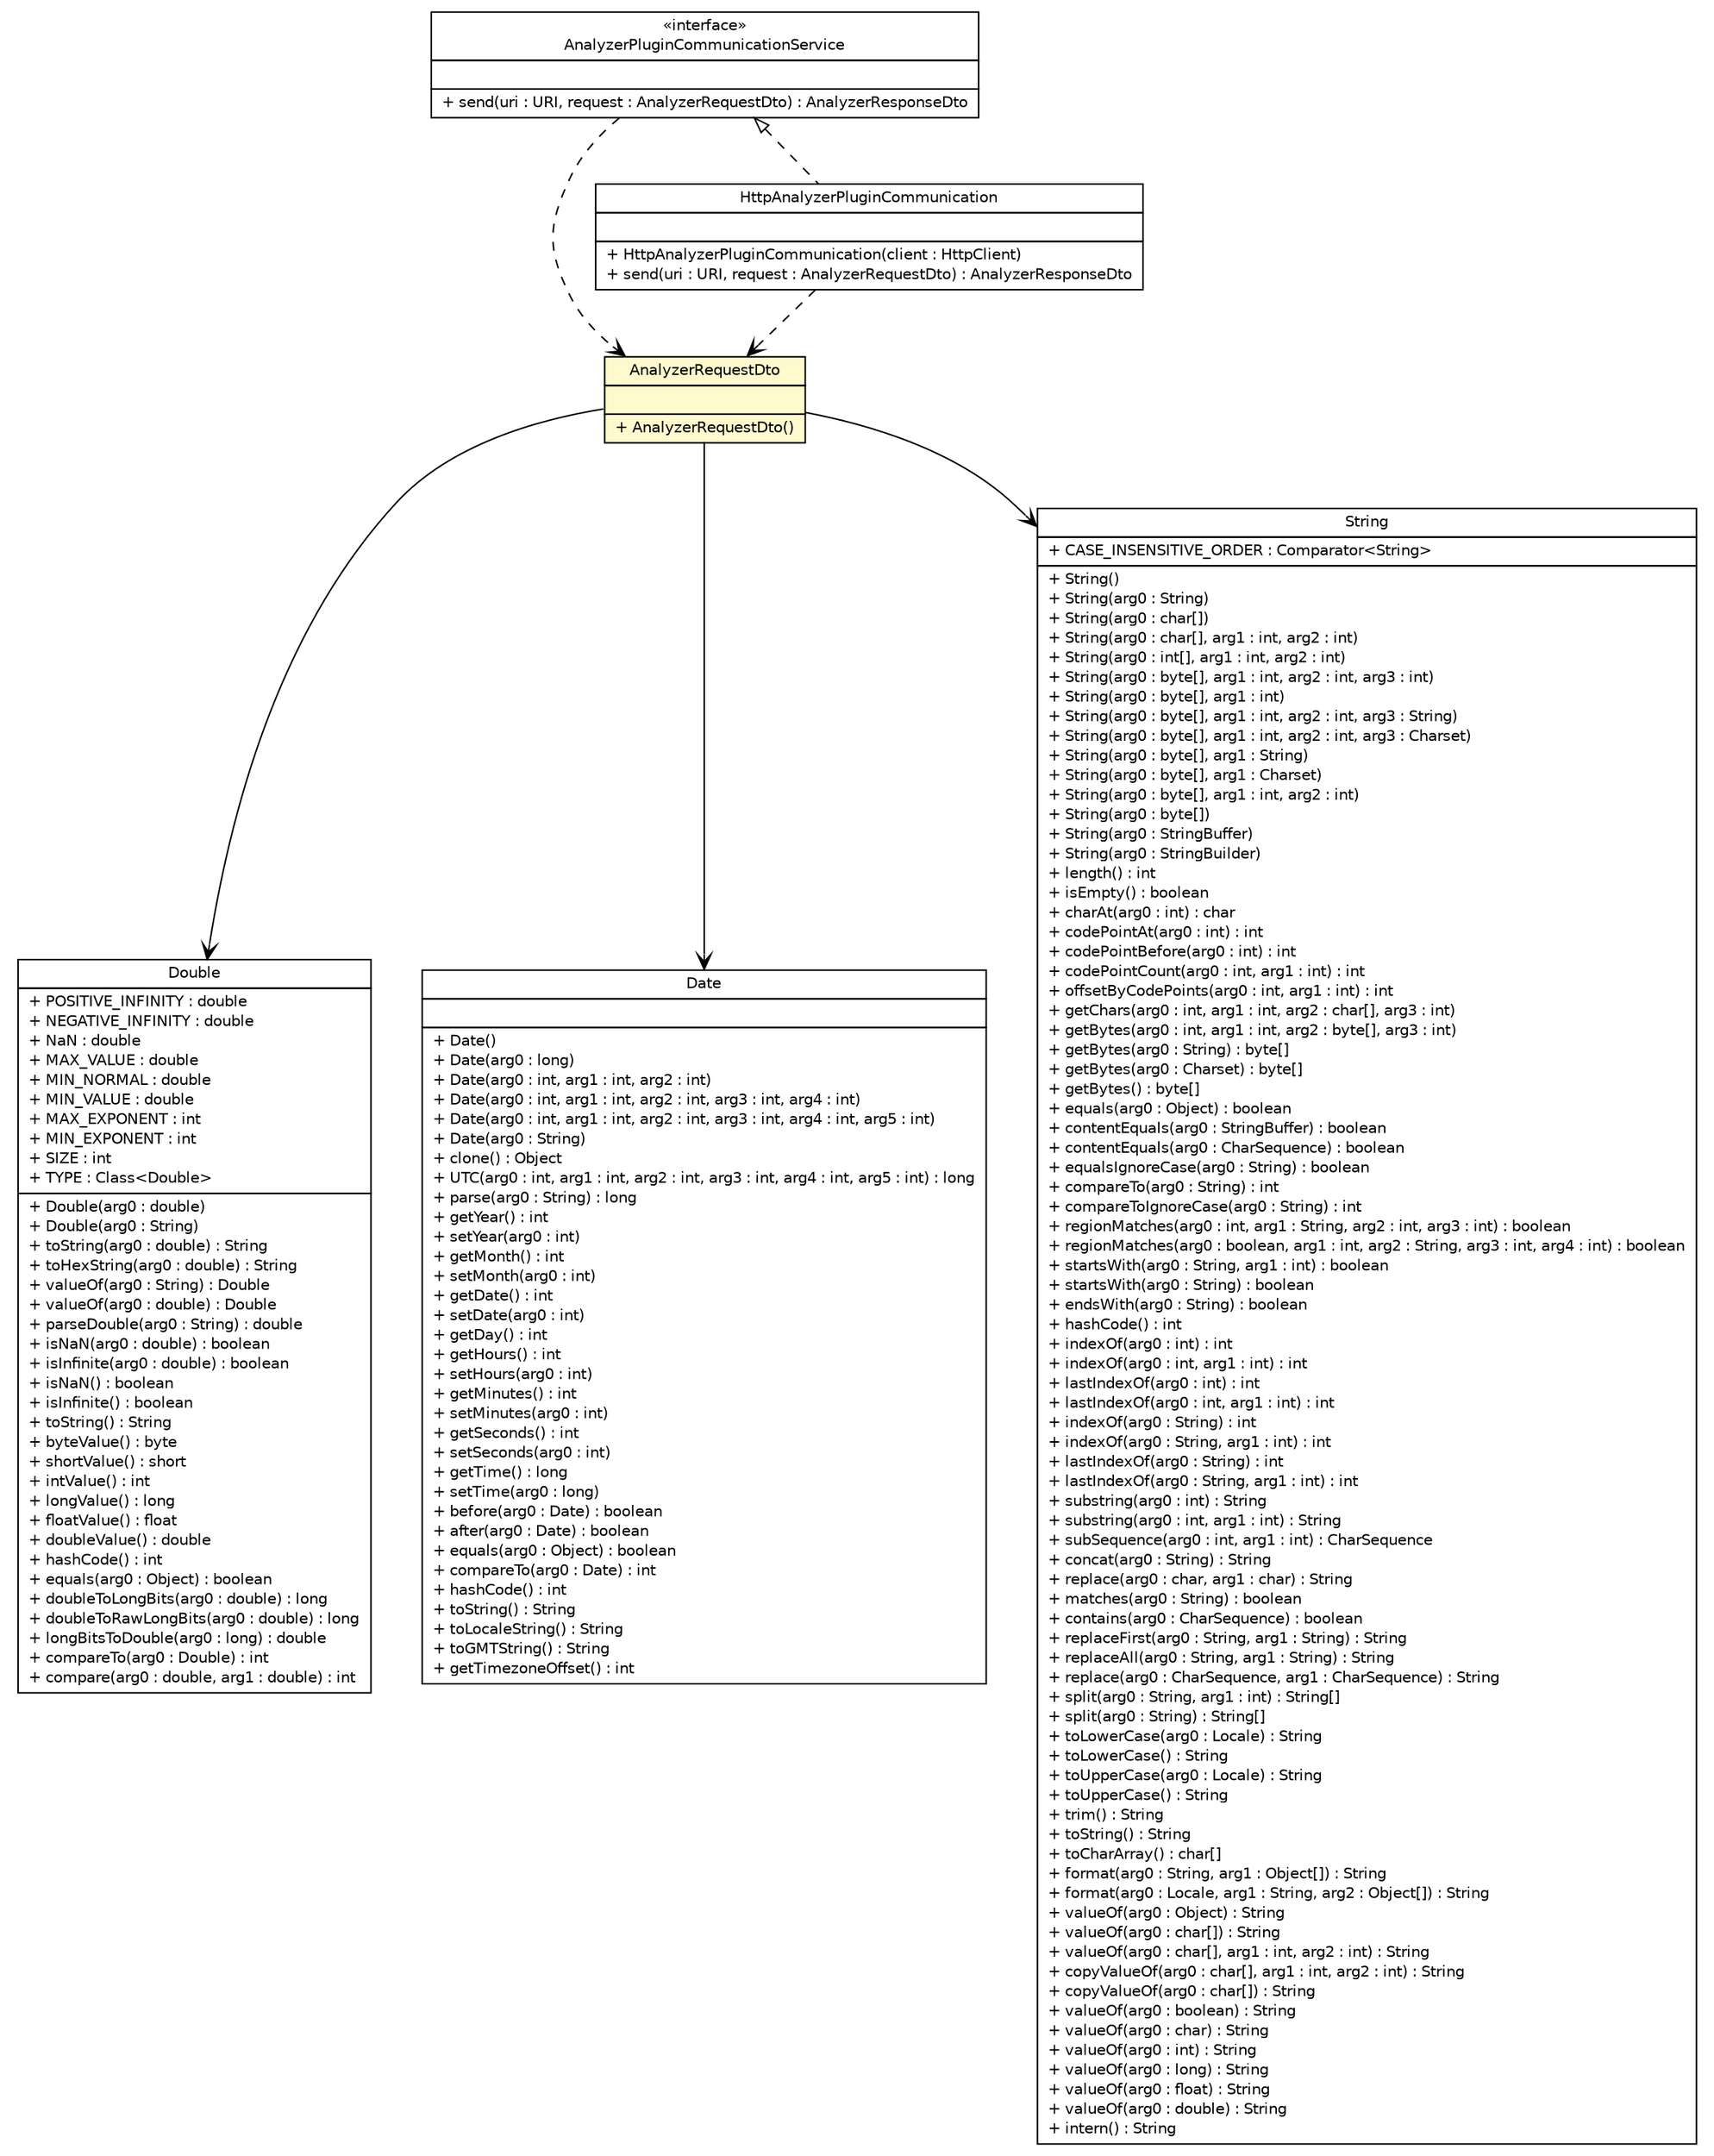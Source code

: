 #!/usr/local/bin/dot
#
# Class diagram 
# Generated by UMLGraph version 5.1 (http://www.umlgraph.org/)
#

digraph G {
	edge [fontname="Helvetica",fontsize=10,labelfontname="Helvetica",labelfontsize=10];
	node [fontname="Helvetica",fontsize=10,shape=plaintext];
	nodesep=0.25;
	ranksep=0.5;
	// net.sereneproject.collector.dto.AnalyzerRequestDto
	c835 [label=<<table title="net.sereneproject.collector.dto.AnalyzerRequestDto" border="0" cellborder="1" cellspacing="0" cellpadding="2" port="p" bgcolor="lemonChiffon" href="./AnalyzerRequestDto.html">
		<tr><td><table border="0" cellspacing="0" cellpadding="1">
<tr><td align="center" balign="center"> AnalyzerRequestDto </td></tr>
		</table></td></tr>
		<tr><td><table border="0" cellspacing="0" cellpadding="1">
<tr><td align="left" balign="left">  </td></tr>
		</table></td></tr>
		<tr><td><table border="0" cellspacing="0" cellpadding="1">
<tr><td align="left" balign="left"> + AnalyzerRequestDto() </td></tr>
		</table></td></tr>
		</table>>, fontname="Helvetica", fontcolor="black", fontsize=10.0];
	// net.sereneproject.collector.service.AnalyzerPluginCommunicationService
	c843 [label=<<table title="net.sereneproject.collector.service.AnalyzerPluginCommunicationService" border="0" cellborder="1" cellspacing="0" cellpadding="2" port="p" href="../service/AnalyzerPluginCommunicationService.html">
		<tr><td><table border="0" cellspacing="0" cellpadding="1">
<tr><td align="center" balign="center"> &#171;interface&#187; </td></tr>
<tr><td align="center" balign="center"> AnalyzerPluginCommunicationService </td></tr>
		</table></td></tr>
		<tr><td><table border="0" cellspacing="0" cellpadding="1">
<tr><td align="left" balign="left">  </td></tr>
		</table></td></tr>
		<tr><td><table border="0" cellspacing="0" cellpadding="1">
<tr><td align="left" balign="left"> + send(uri : URI, request : AnalyzerRequestDto) : AnalyzerResponseDto </td></tr>
		</table></td></tr>
		</table>>, fontname="Helvetica", fontcolor="black", fontsize=10.0];
	// net.sereneproject.collector.service.impl.HttpAnalyzerPluginCommunication
	c846 [label=<<table title="net.sereneproject.collector.service.impl.HttpAnalyzerPluginCommunication" border="0" cellborder="1" cellspacing="0" cellpadding="2" port="p" href="../service/impl/HttpAnalyzerPluginCommunication.html">
		<tr><td><table border="0" cellspacing="0" cellpadding="1">
<tr><td align="center" balign="center"> HttpAnalyzerPluginCommunication </td></tr>
		</table></td></tr>
		<tr><td><table border="0" cellspacing="0" cellpadding="1">
<tr><td align="left" balign="left">  </td></tr>
		</table></td></tr>
		<tr><td><table border="0" cellspacing="0" cellpadding="1">
<tr><td align="left" balign="left"> + HttpAnalyzerPluginCommunication(client : HttpClient) </td></tr>
<tr><td align="left" balign="left"> + send(uri : URI, request : AnalyzerRequestDto) : AnalyzerResponseDto </td></tr>
		</table></td></tr>
		</table>>, fontname="Helvetica", fontcolor="black", fontsize=10.0];
	//net.sereneproject.collector.service.impl.HttpAnalyzerPluginCommunication implements net.sereneproject.collector.service.AnalyzerPluginCommunicationService
	c843:p -> c846:p [dir=back,arrowtail=empty,style=dashed];
	// net.sereneproject.collector.dto.AnalyzerRequestDto NAVASSOC java.lang.Double
	c835:p -> c852:p [taillabel="", label="", headlabel="", fontname="Helvetica", fontcolor="black", fontsize=10.0, color="black", arrowhead=open];
	// net.sereneproject.collector.dto.AnalyzerRequestDto NAVASSOC java.util.Date
	c835:p -> c853:p [taillabel="", label="", headlabel="", fontname="Helvetica", fontcolor="black", fontsize=10.0, color="black", arrowhead=open];
	// net.sereneproject.collector.dto.AnalyzerRequestDto NAVASSOC java.lang.String
	c835:p -> c854:p [taillabel="", label="", headlabel="", fontname="Helvetica", fontcolor="black", fontsize=10.0, color="black", arrowhead=open];
	// net.sereneproject.collector.service.AnalyzerPluginCommunicationService DEPEND net.sereneproject.collector.dto.AnalyzerRequestDto
	c843:p -> c835:p [taillabel="", label="", headlabel="", fontname="Helvetica", fontcolor="black", fontsize=10.0, color="black", arrowhead=open, style=dashed];
	// net.sereneproject.collector.service.impl.HttpAnalyzerPluginCommunication DEPEND net.sereneproject.collector.dto.AnalyzerRequestDto
	c846:p -> c835:p [taillabel="", label="", headlabel="", fontname="Helvetica", fontcolor="black", fontsize=10.0, color="black", arrowhead=open, style=dashed];
	// java.lang.Double
	c852 [label=<<table title="java.lang.Double" border="0" cellborder="1" cellspacing="0" cellpadding="2" port="p" href="http://java.sun.com/j2se/1.4.2/docs/api/java/lang/Double.html">
		<tr><td><table border="0" cellspacing="0" cellpadding="1">
<tr><td align="center" balign="center"> Double </td></tr>
		</table></td></tr>
		<tr><td><table border="0" cellspacing="0" cellpadding="1">
<tr><td align="left" balign="left"> + POSITIVE_INFINITY : double </td></tr>
<tr><td align="left" balign="left"> + NEGATIVE_INFINITY : double </td></tr>
<tr><td align="left" balign="left"> + NaN : double </td></tr>
<tr><td align="left" balign="left"> + MAX_VALUE : double </td></tr>
<tr><td align="left" balign="left"> + MIN_NORMAL : double </td></tr>
<tr><td align="left" balign="left"> + MIN_VALUE : double </td></tr>
<tr><td align="left" balign="left"> + MAX_EXPONENT : int </td></tr>
<tr><td align="left" balign="left"> + MIN_EXPONENT : int </td></tr>
<tr><td align="left" balign="left"> + SIZE : int </td></tr>
<tr><td align="left" balign="left"> + TYPE : Class&lt;Double&gt; </td></tr>
		</table></td></tr>
		<tr><td><table border="0" cellspacing="0" cellpadding="1">
<tr><td align="left" balign="left"> + Double(arg0 : double) </td></tr>
<tr><td align="left" balign="left"> + Double(arg0 : String) </td></tr>
<tr><td align="left" balign="left"> + toString(arg0 : double) : String </td></tr>
<tr><td align="left" balign="left"> + toHexString(arg0 : double) : String </td></tr>
<tr><td align="left" balign="left"> + valueOf(arg0 : String) : Double </td></tr>
<tr><td align="left" balign="left"> + valueOf(arg0 : double) : Double </td></tr>
<tr><td align="left" balign="left"> + parseDouble(arg0 : String) : double </td></tr>
<tr><td align="left" balign="left"> + isNaN(arg0 : double) : boolean </td></tr>
<tr><td align="left" balign="left"> + isInfinite(arg0 : double) : boolean </td></tr>
<tr><td align="left" balign="left"> + isNaN() : boolean </td></tr>
<tr><td align="left" balign="left"> + isInfinite() : boolean </td></tr>
<tr><td align="left" balign="left"> + toString() : String </td></tr>
<tr><td align="left" balign="left"> + byteValue() : byte </td></tr>
<tr><td align="left" balign="left"> + shortValue() : short </td></tr>
<tr><td align="left" balign="left"> + intValue() : int </td></tr>
<tr><td align="left" balign="left"> + longValue() : long </td></tr>
<tr><td align="left" balign="left"> + floatValue() : float </td></tr>
<tr><td align="left" balign="left"> + doubleValue() : double </td></tr>
<tr><td align="left" balign="left"> + hashCode() : int </td></tr>
<tr><td align="left" balign="left"> + equals(arg0 : Object) : boolean </td></tr>
<tr><td align="left" balign="left"> + doubleToLongBits(arg0 : double) : long </td></tr>
<tr><td align="left" balign="left"> + doubleToRawLongBits(arg0 : double) : long </td></tr>
<tr><td align="left" balign="left"> + longBitsToDouble(arg0 : long) : double </td></tr>
<tr><td align="left" balign="left"> + compareTo(arg0 : Double) : int </td></tr>
<tr><td align="left" balign="left"> + compare(arg0 : double, arg1 : double) : int </td></tr>
		</table></td></tr>
		</table>>, fontname="Helvetica", fontcolor="black", fontsize=10.0];
	// java.lang.String
	c854 [label=<<table title="java.lang.String" border="0" cellborder="1" cellspacing="0" cellpadding="2" port="p" href="http://java.sun.com/j2se/1.4.2/docs/api/java/lang/String.html">
		<tr><td><table border="0" cellspacing="0" cellpadding="1">
<tr><td align="center" balign="center"> String </td></tr>
		</table></td></tr>
		<tr><td><table border="0" cellspacing="0" cellpadding="1">
<tr><td align="left" balign="left"> + CASE_INSENSITIVE_ORDER : Comparator&lt;String&gt; </td></tr>
		</table></td></tr>
		<tr><td><table border="0" cellspacing="0" cellpadding="1">
<tr><td align="left" balign="left"> + String() </td></tr>
<tr><td align="left" balign="left"> + String(arg0 : String) </td></tr>
<tr><td align="left" balign="left"> + String(arg0 : char[]) </td></tr>
<tr><td align="left" balign="left"> + String(arg0 : char[], arg1 : int, arg2 : int) </td></tr>
<tr><td align="left" balign="left"> + String(arg0 : int[], arg1 : int, arg2 : int) </td></tr>
<tr><td align="left" balign="left"> + String(arg0 : byte[], arg1 : int, arg2 : int, arg3 : int) </td></tr>
<tr><td align="left" balign="left"> + String(arg0 : byte[], arg1 : int) </td></tr>
<tr><td align="left" balign="left"> + String(arg0 : byte[], arg1 : int, arg2 : int, arg3 : String) </td></tr>
<tr><td align="left" balign="left"> + String(arg0 : byte[], arg1 : int, arg2 : int, arg3 : Charset) </td></tr>
<tr><td align="left" balign="left"> + String(arg0 : byte[], arg1 : String) </td></tr>
<tr><td align="left" balign="left"> + String(arg0 : byte[], arg1 : Charset) </td></tr>
<tr><td align="left" balign="left"> + String(arg0 : byte[], arg1 : int, arg2 : int) </td></tr>
<tr><td align="left" balign="left"> + String(arg0 : byte[]) </td></tr>
<tr><td align="left" balign="left"> + String(arg0 : StringBuffer) </td></tr>
<tr><td align="left" balign="left"> + String(arg0 : StringBuilder) </td></tr>
<tr><td align="left" balign="left"> + length() : int </td></tr>
<tr><td align="left" balign="left"> + isEmpty() : boolean </td></tr>
<tr><td align="left" balign="left"> + charAt(arg0 : int) : char </td></tr>
<tr><td align="left" balign="left"> + codePointAt(arg0 : int) : int </td></tr>
<tr><td align="left" balign="left"> + codePointBefore(arg0 : int) : int </td></tr>
<tr><td align="left" balign="left"> + codePointCount(arg0 : int, arg1 : int) : int </td></tr>
<tr><td align="left" balign="left"> + offsetByCodePoints(arg0 : int, arg1 : int) : int </td></tr>
<tr><td align="left" balign="left"> + getChars(arg0 : int, arg1 : int, arg2 : char[], arg3 : int) </td></tr>
<tr><td align="left" balign="left"> + getBytes(arg0 : int, arg1 : int, arg2 : byte[], arg3 : int) </td></tr>
<tr><td align="left" balign="left"> + getBytes(arg0 : String) : byte[] </td></tr>
<tr><td align="left" balign="left"> + getBytes(arg0 : Charset) : byte[] </td></tr>
<tr><td align="left" balign="left"> + getBytes() : byte[] </td></tr>
<tr><td align="left" balign="left"> + equals(arg0 : Object) : boolean </td></tr>
<tr><td align="left" balign="left"> + contentEquals(arg0 : StringBuffer) : boolean </td></tr>
<tr><td align="left" balign="left"> + contentEquals(arg0 : CharSequence) : boolean </td></tr>
<tr><td align="left" balign="left"> + equalsIgnoreCase(arg0 : String) : boolean </td></tr>
<tr><td align="left" balign="left"> + compareTo(arg0 : String) : int </td></tr>
<tr><td align="left" balign="left"> + compareToIgnoreCase(arg0 : String) : int </td></tr>
<tr><td align="left" balign="left"> + regionMatches(arg0 : int, arg1 : String, arg2 : int, arg3 : int) : boolean </td></tr>
<tr><td align="left" balign="left"> + regionMatches(arg0 : boolean, arg1 : int, arg2 : String, arg3 : int, arg4 : int) : boolean </td></tr>
<tr><td align="left" balign="left"> + startsWith(arg0 : String, arg1 : int) : boolean </td></tr>
<tr><td align="left" balign="left"> + startsWith(arg0 : String) : boolean </td></tr>
<tr><td align="left" balign="left"> + endsWith(arg0 : String) : boolean </td></tr>
<tr><td align="left" balign="left"> + hashCode() : int </td></tr>
<tr><td align="left" balign="left"> + indexOf(arg0 : int) : int </td></tr>
<tr><td align="left" balign="left"> + indexOf(arg0 : int, arg1 : int) : int </td></tr>
<tr><td align="left" balign="left"> + lastIndexOf(arg0 : int) : int </td></tr>
<tr><td align="left" balign="left"> + lastIndexOf(arg0 : int, arg1 : int) : int </td></tr>
<tr><td align="left" balign="left"> + indexOf(arg0 : String) : int </td></tr>
<tr><td align="left" balign="left"> + indexOf(arg0 : String, arg1 : int) : int </td></tr>
<tr><td align="left" balign="left"> + lastIndexOf(arg0 : String) : int </td></tr>
<tr><td align="left" balign="left"> + lastIndexOf(arg0 : String, arg1 : int) : int </td></tr>
<tr><td align="left" balign="left"> + substring(arg0 : int) : String </td></tr>
<tr><td align="left" balign="left"> + substring(arg0 : int, arg1 : int) : String </td></tr>
<tr><td align="left" balign="left"> + subSequence(arg0 : int, arg1 : int) : CharSequence </td></tr>
<tr><td align="left" balign="left"> + concat(arg0 : String) : String </td></tr>
<tr><td align="left" balign="left"> + replace(arg0 : char, arg1 : char) : String </td></tr>
<tr><td align="left" balign="left"> + matches(arg0 : String) : boolean </td></tr>
<tr><td align="left" balign="left"> + contains(arg0 : CharSequence) : boolean </td></tr>
<tr><td align="left" balign="left"> + replaceFirst(arg0 : String, arg1 : String) : String </td></tr>
<tr><td align="left" balign="left"> + replaceAll(arg0 : String, arg1 : String) : String </td></tr>
<tr><td align="left" balign="left"> + replace(arg0 : CharSequence, arg1 : CharSequence) : String </td></tr>
<tr><td align="left" balign="left"> + split(arg0 : String, arg1 : int) : String[] </td></tr>
<tr><td align="left" balign="left"> + split(arg0 : String) : String[] </td></tr>
<tr><td align="left" balign="left"> + toLowerCase(arg0 : Locale) : String </td></tr>
<tr><td align="left" balign="left"> + toLowerCase() : String </td></tr>
<tr><td align="left" balign="left"> + toUpperCase(arg0 : Locale) : String </td></tr>
<tr><td align="left" balign="left"> + toUpperCase() : String </td></tr>
<tr><td align="left" balign="left"> + trim() : String </td></tr>
<tr><td align="left" balign="left"> + toString() : String </td></tr>
<tr><td align="left" balign="left"> + toCharArray() : char[] </td></tr>
<tr><td align="left" balign="left"> + format(arg0 : String, arg1 : Object[]) : String </td></tr>
<tr><td align="left" balign="left"> + format(arg0 : Locale, arg1 : String, arg2 : Object[]) : String </td></tr>
<tr><td align="left" balign="left"> + valueOf(arg0 : Object) : String </td></tr>
<tr><td align="left" balign="left"> + valueOf(arg0 : char[]) : String </td></tr>
<tr><td align="left" balign="left"> + valueOf(arg0 : char[], arg1 : int, arg2 : int) : String </td></tr>
<tr><td align="left" balign="left"> + copyValueOf(arg0 : char[], arg1 : int, arg2 : int) : String </td></tr>
<tr><td align="left" balign="left"> + copyValueOf(arg0 : char[]) : String </td></tr>
<tr><td align="left" balign="left"> + valueOf(arg0 : boolean) : String </td></tr>
<tr><td align="left" balign="left"> + valueOf(arg0 : char) : String </td></tr>
<tr><td align="left" balign="left"> + valueOf(arg0 : int) : String </td></tr>
<tr><td align="left" balign="left"> + valueOf(arg0 : long) : String </td></tr>
<tr><td align="left" balign="left"> + valueOf(arg0 : float) : String </td></tr>
<tr><td align="left" balign="left"> + valueOf(arg0 : double) : String </td></tr>
<tr><td align="left" balign="left"> + intern() : String </td></tr>
		</table></td></tr>
		</table>>, fontname="Helvetica", fontcolor="black", fontsize=10.0];
	// java.util.Date
	c853 [label=<<table title="java.util.Date" border="0" cellborder="1" cellspacing="0" cellpadding="2" port="p" href="http://java.sun.com/j2se/1.4.2/docs/api/java/util/Date.html">
		<tr><td><table border="0" cellspacing="0" cellpadding="1">
<tr><td align="center" balign="center"> Date </td></tr>
		</table></td></tr>
		<tr><td><table border="0" cellspacing="0" cellpadding="1">
<tr><td align="left" balign="left">  </td></tr>
		</table></td></tr>
		<tr><td><table border="0" cellspacing="0" cellpadding="1">
<tr><td align="left" balign="left"> + Date() </td></tr>
<tr><td align="left" balign="left"> + Date(arg0 : long) </td></tr>
<tr><td align="left" balign="left"> + Date(arg0 : int, arg1 : int, arg2 : int) </td></tr>
<tr><td align="left" balign="left"> + Date(arg0 : int, arg1 : int, arg2 : int, arg3 : int, arg4 : int) </td></tr>
<tr><td align="left" balign="left"> + Date(arg0 : int, arg1 : int, arg2 : int, arg3 : int, arg4 : int, arg5 : int) </td></tr>
<tr><td align="left" balign="left"> + Date(arg0 : String) </td></tr>
<tr><td align="left" balign="left"> + clone() : Object </td></tr>
<tr><td align="left" balign="left"> + UTC(arg0 : int, arg1 : int, arg2 : int, arg3 : int, arg4 : int, arg5 : int) : long </td></tr>
<tr><td align="left" balign="left"> + parse(arg0 : String) : long </td></tr>
<tr><td align="left" balign="left"> + getYear() : int </td></tr>
<tr><td align="left" balign="left"> + setYear(arg0 : int) </td></tr>
<tr><td align="left" balign="left"> + getMonth() : int </td></tr>
<tr><td align="left" balign="left"> + setMonth(arg0 : int) </td></tr>
<tr><td align="left" balign="left"> + getDate() : int </td></tr>
<tr><td align="left" balign="left"> + setDate(arg0 : int) </td></tr>
<tr><td align="left" balign="left"> + getDay() : int </td></tr>
<tr><td align="left" balign="left"> + getHours() : int </td></tr>
<tr><td align="left" balign="left"> + setHours(arg0 : int) </td></tr>
<tr><td align="left" balign="left"> + getMinutes() : int </td></tr>
<tr><td align="left" balign="left"> + setMinutes(arg0 : int) </td></tr>
<tr><td align="left" balign="left"> + getSeconds() : int </td></tr>
<tr><td align="left" balign="left"> + setSeconds(arg0 : int) </td></tr>
<tr><td align="left" balign="left"> + getTime() : long </td></tr>
<tr><td align="left" balign="left"> + setTime(arg0 : long) </td></tr>
<tr><td align="left" balign="left"> + before(arg0 : Date) : boolean </td></tr>
<tr><td align="left" balign="left"> + after(arg0 : Date) : boolean </td></tr>
<tr><td align="left" balign="left"> + equals(arg0 : Object) : boolean </td></tr>
<tr><td align="left" balign="left"> + compareTo(arg0 : Date) : int </td></tr>
<tr><td align="left" balign="left"> + hashCode() : int </td></tr>
<tr><td align="left" balign="left"> + toString() : String </td></tr>
<tr><td align="left" balign="left"> + toLocaleString() : String </td></tr>
<tr><td align="left" balign="left"> + toGMTString() : String </td></tr>
<tr><td align="left" balign="left"> + getTimezoneOffset() : int </td></tr>
		</table></td></tr>
		</table>>, fontname="Helvetica", fontcolor="black", fontsize=10.0];
}

